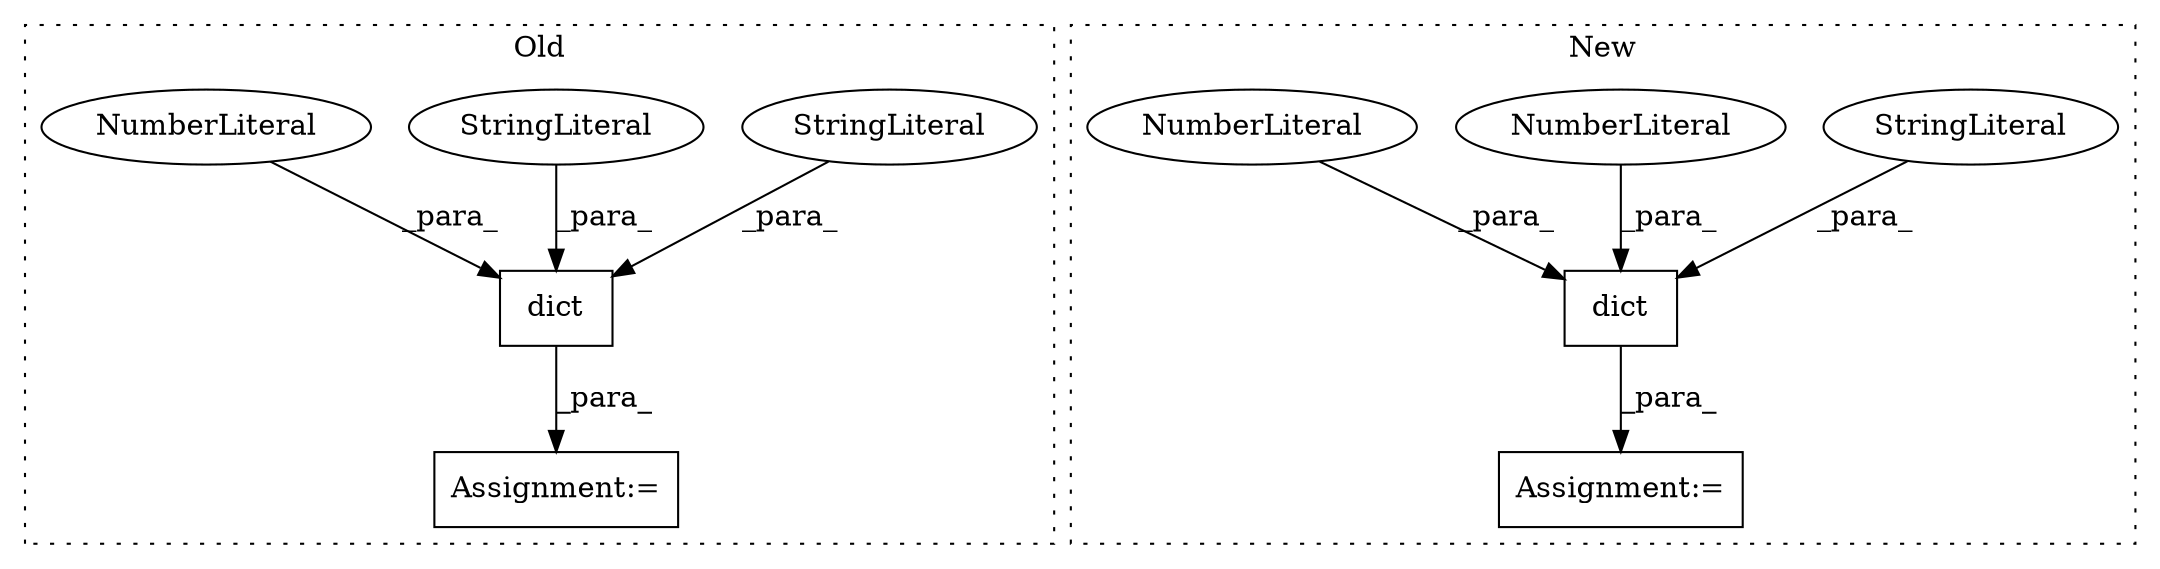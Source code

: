 digraph G {
subgraph cluster0 {
1 [label="dict" a="32" s="1183,1229" l="5,1" shape="box"];
3 [label="Assignment:=" a="7" s="1177" l="1" shape="box"];
6 [label="StringLiteral" a="45" s="1199" l="11" shape="ellipse"];
7 [label="StringLiteral" a="45" s="1188" l="10" shape="ellipse"];
9 [label="NumberLiteral" a="34" s="1224" l="1" shape="ellipse"];
label = "Old";
style="dotted";
}
subgraph cluster1 {
2 [label="dict" a="32" s="1518,1557" l="5,1" shape="box"];
4 [label="Assignment:=" a="7" s="1517" l="1" shape="box"];
5 [label="StringLiteral" a="45" s="1523" l="13" shape="ellipse"];
8 [label="NumberLiteral" a="34" s="1554" l="3" shape="ellipse"];
10 [label="NumberLiteral" a="34" s="1548" l="1" shape="ellipse"];
label = "New";
style="dotted";
}
1 -> 3 [label="_para_"];
2 -> 4 [label="_para_"];
5 -> 2 [label="_para_"];
6 -> 1 [label="_para_"];
7 -> 1 [label="_para_"];
8 -> 2 [label="_para_"];
9 -> 1 [label="_para_"];
10 -> 2 [label="_para_"];
}